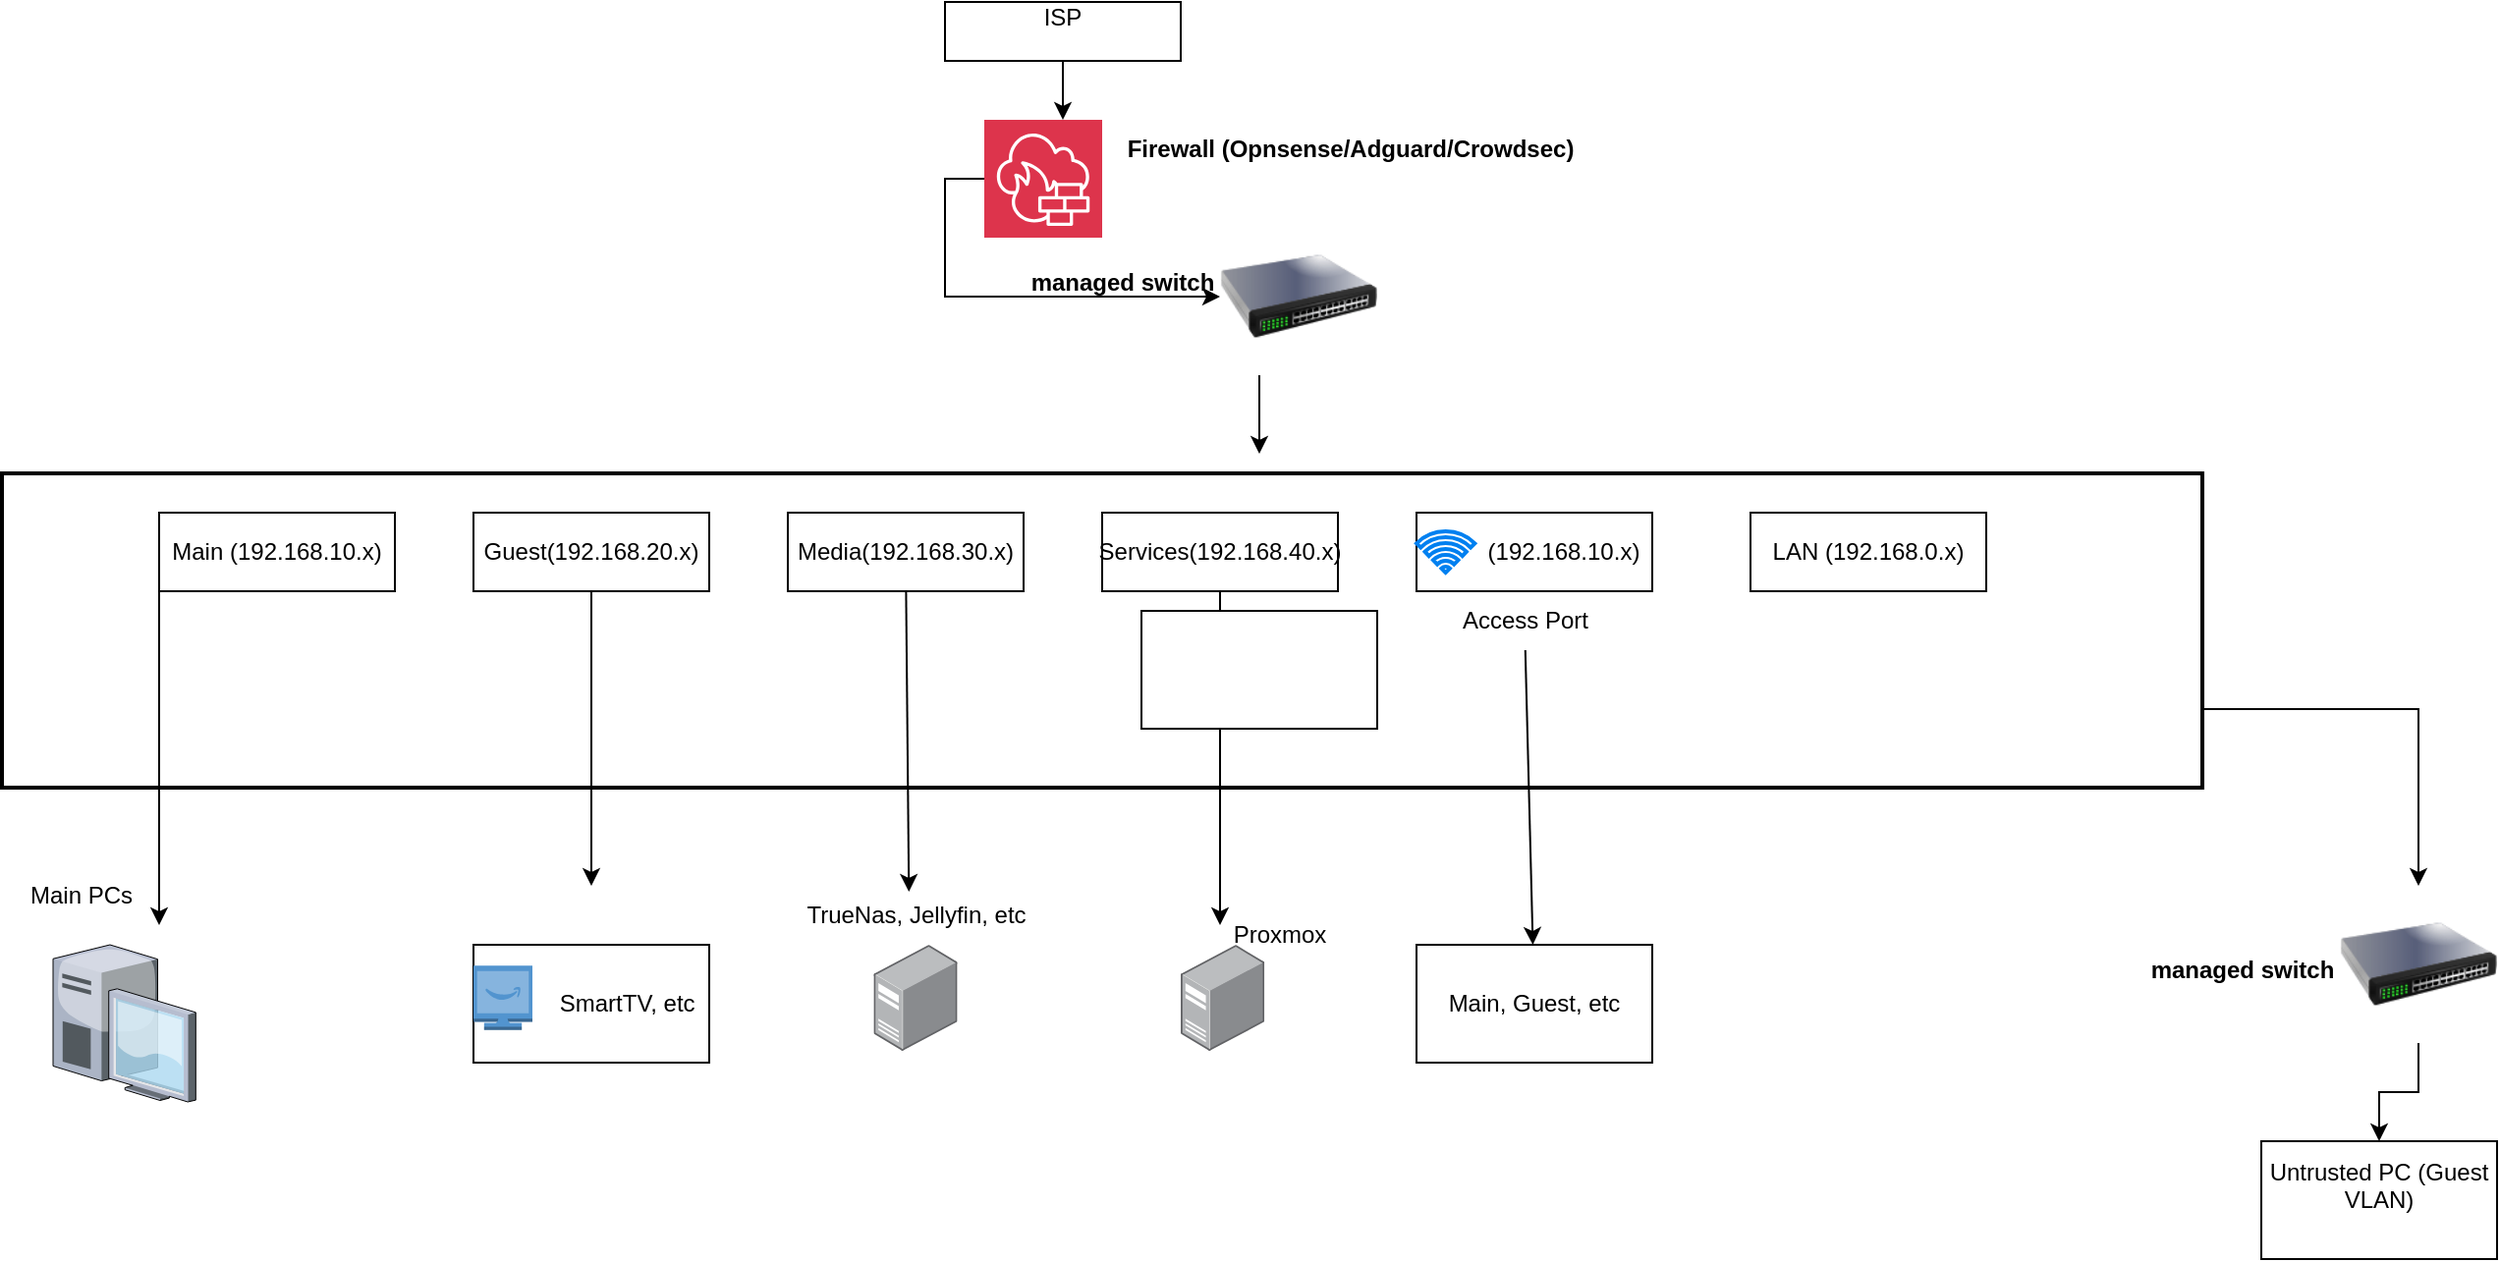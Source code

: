 <mxfile version="28.2.5">
  <diagram id="qqKv0UP5uByo0Ance7vg" name="Page-1">
    <mxGraphModel dx="520" dy="822" grid="1" gridSize="10" guides="1" tooltips="1" connect="1" arrows="1" fold="1" page="1" pageScale="1" pageWidth="850" pageHeight="1100" math="0" shadow="0">
      <root>
        <mxCell id="0" />
        <mxCell id="1" parent="0" />
        <mxCell id="-65zDyDgSy4Fo75W2pO9-124" style="edgeStyle=orthogonalEdgeStyle;rounded=0;orthogonalLoop=1;jettySize=auto;html=1;exitX=1;exitY=0.75;exitDx=0;exitDy=0;" edge="1" parent="1" source="2" target="-65zDyDgSy4Fo75W2pO9-99">
          <mxGeometry relative="1" as="geometry" />
        </mxCell>
        <mxCell id="2" value="" style="whiteSpace=wrap;strokeWidth=2;" parent="1" vertex="1">
          <mxGeometry x="1160" y="240" width="1120" height="160" as="geometry" />
        </mxCell>
        <mxCell id="-65zDyDgSy4Fo75W2pO9-71" value="" style="edgeStyle=orthogonalEdgeStyle;rounded=0;orthogonalLoop=1;jettySize=auto;html=1;" edge="1" parent="1" source="-65zDyDgSy4Fo75W2pO9-63">
          <mxGeometry relative="1" as="geometry">
            <mxPoint x="1700" y="60" as="targetPoint" />
          </mxGeometry>
        </mxCell>
        <mxCell id="-65zDyDgSy4Fo75W2pO9-63" value="&lt;div style=&quot;&quot;&gt;&lt;span style=&quot;background-color: transparent; color: light-dark(rgb(0, 0, 0), rgb(255, 255, 255));&quot;&gt;ISP&lt;/span&gt;&lt;/div&gt;&lt;div style=&quot;&quot;&gt;&lt;br&gt;&lt;/div&gt;" style="rounded=0;whiteSpace=wrap;html=1;align=center;" vertex="1" parent="1">
          <mxGeometry x="1640" width="120" height="30" as="geometry" />
        </mxCell>
        <mxCell id="-65zDyDgSy4Fo75W2pO9-66" value="&lt;b&gt;Firewall (Opnsense/Adguard/Crowdsec)&lt;/b&gt;" style="text;html=1;align=center;verticalAlign=middle;resizable=0;points=[];autosize=1;strokeColor=none;fillColor=none;" vertex="1" parent="1">
          <mxGeometry x="1721.3" y="60" width="250" height="30" as="geometry" />
        </mxCell>
        <mxCell id="-65zDyDgSy4Fo75W2pO9-80" style="edgeStyle=orthogonalEdgeStyle;rounded=0;orthogonalLoop=1;jettySize=auto;html=1;exitX=0;exitY=0.5;exitDx=0;exitDy=0;exitPerimeter=0;" edge="1" parent="1" source="-65zDyDgSy4Fo75W2pO9-73" target="-65zDyDgSy4Fo75W2pO9-74">
          <mxGeometry relative="1" as="geometry" />
        </mxCell>
        <mxCell id="-65zDyDgSy4Fo75W2pO9-73" value="" style="sketch=0;points=[[0,0,0],[0.25,0,0],[0.5,0,0],[0.75,0,0],[1,0,0],[0,1,0],[0.25,1,0],[0.5,1,0],[0.75,1,0],[1,1,0],[0,0.25,0],[0,0.5,0],[0,0.75,0],[1,0.25,0],[1,0.5,0],[1,0.75,0]];outlineConnect=0;fontColor=#232F3E;fillColor=#DD344C;strokeColor=#ffffff;dashed=0;verticalLabelPosition=bottom;verticalAlign=top;align=center;html=1;fontSize=12;fontStyle=0;aspect=fixed;shape=mxgraph.aws4.resourceIcon;resIcon=mxgraph.aws4.network_firewall;" vertex="1" parent="1">
          <mxGeometry x="1660" y="60" width="60" height="60" as="geometry" />
        </mxCell>
        <mxCell id="-65zDyDgSy4Fo75W2pO9-98" style="edgeStyle=none;rounded=0;orthogonalLoop=1;jettySize=auto;html=1;exitX=0.25;exitY=1;exitDx=0;exitDy=0;" edge="1" parent="1" source="-65zDyDgSy4Fo75W2pO9-74">
          <mxGeometry relative="1" as="geometry">
            <mxPoint x="1800" y="230" as="targetPoint" />
          </mxGeometry>
        </mxCell>
        <mxCell id="-65zDyDgSy4Fo75W2pO9-74" value="" style="image;html=1;image=img/lib/clip_art/networking/Switch_128x128.png" vertex="1" parent="1">
          <mxGeometry x="1780" y="110" width="80" height="80" as="geometry" />
        </mxCell>
        <mxCell id="-65zDyDgSy4Fo75W2pO9-81" value="&lt;b&gt;managed switch&lt;/b&gt;&lt;div&gt;&lt;br&gt;&lt;/div&gt;" style="text;html=1;align=center;verticalAlign=middle;resizable=0;points=[];autosize=1;strokeColor=none;fillColor=none;" vertex="1" parent="1">
          <mxGeometry x="1670" y="130" width="120" height="40" as="geometry" />
        </mxCell>
        <mxCell id="-65zDyDgSy4Fo75W2pO9-135" style="edgeStyle=none;rounded=0;orthogonalLoop=1;jettySize=auto;html=1;exitX=0;exitY=1;exitDx=0;exitDy=0;" edge="1" parent="1" source="-65zDyDgSy4Fo75W2pO9-83">
          <mxGeometry relative="1" as="geometry">
            <mxPoint x="1240" y="470" as="targetPoint" />
          </mxGeometry>
        </mxCell>
        <mxCell id="-65zDyDgSy4Fo75W2pO9-83" value="Main (192.168.10.x)" style="rounded=0;whiteSpace=wrap;html=1;" vertex="1" parent="1">
          <mxGeometry x="1240" y="260" width="120" height="40" as="geometry" />
        </mxCell>
        <mxCell id="-65zDyDgSy4Fo75W2pO9-111" style="edgeStyle=none;rounded=0;orthogonalLoop=1;jettySize=auto;html=1;" edge="1" parent="1" source="-65zDyDgSy4Fo75W2pO9-85">
          <mxGeometry relative="1" as="geometry">
            <mxPoint x="1460" y="450" as="targetPoint" />
          </mxGeometry>
        </mxCell>
        <mxCell id="-65zDyDgSy4Fo75W2pO9-85" value="Guest(192.168.20.x)" style="rounded=0;whiteSpace=wrap;html=1;" vertex="1" parent="1">
          <mxGeometry x="1400" y="260" width="120" height="40" as="geometry" />
        </mxCell>
        <mxCell id="-65zDyDgSy4Fo75W2pO9-86" value="Media(192.168.30.x)" style="rounded=0;whiteSpace=wrap;html=1;" vertex="1" parent="1">
          <mxGeometry x="1560" y="260" width="120" height="40" as="geometry" />
        </mxCell>
        <mxCell id="-65zDyDgSy4Fo75W2pO9-113" style="edgeStyle=none;rounded=0;orthogonalLoop=1;jettySize=auto;html=1;" edge="1" parent="1" source="-65zDyDgSy4Fo75W2pO9-87">
          <mxGeometry relative="1" as="geometry">
            <mxPoint x="1780" y="470" as="targetPoint" />
          </mxGeometry>
        </mxCell>
        <mxCell id="-65zDyDgSy4Fo75W2pO9-87" value="Services(192.168.40.x)" style="rounded=0;whiteSpace=wrap;html=1;" vertex="1" parent="1">
          <mxGeometry x="1720" y="260" width="120" height="40" as="geometry" />
        </mxCell>
        <mxCell id="-65zDyDgSy4Fo75W2pO9-88" value="&amp;nbsp; &amp;nbsp; &amp;nbsp; &amp;nbsp; &amp;nbsp;(192.168.10.x)" style="rounded=0;whiteSpace=wrap;html=1;" vertex="1" parent="1">
          <mxGeometry x="1880" y="260" width="120" height="40" as="geometry" />
        </mxCell>
        <mxCell id="-65zDyDgSy4Fo75W2pO9-89" value="" style="html=1;verticalLabelPosition=bottom;align=center;labelBackgroundColor=#ffffff;verticalAlign=top;strokeWidth=2;strokeColor=#0080F0;shadow=0;dashed=0;shape=mxgraph.ios7.icons.wifi;pointerEvents=1" vertex="1" parent="1">
          <mxGeometry x="1880" y="269.5" width="29.7" height="21" as="geometry" />
        </mxCell>
        <mxCell id="-65zDyDgSy4Fo75W2pO9-91" value="LAN (192.168.0.x)" style="rounded=0;whiteSpace=wrap;html=1;" vertex="1" parent="1">
          <mxGeometry x="2050" y="260" width="120" height="40" as="geometry" />
        </mxCell>
        <mxCell id="-65zDyDgSy4Fo75W2pO9-128" value="" style="edgeStyle=orthogonalEdgeStyle;rounded=0;orthogonalLoop=1;jettySize=auto;html=1;" edge="1" parent="1" source="-65zDyDgSy4Fo75W2pO9-99" target="-65zDyDgSy4Fo75W2pO9-125">
          <mxGeometry relative="1" as="geometry" />
        </mxCell>
        <mxCell id="-65zDyDgSy4Fo75W2pO9-99" value="" style="image;html=1;image=img/lib/clip_art/networking/Switch_128x128.png" vertex="1" parent="1">
          <mxGeometry x="2350" y="450" width="80" height="80" as="geometry" />
        </mxCell>
        <mxCell id="-65zDyDgSy4Fo75W2pO9-100" value="&lt;b&gt;managed switch&lt;/b&gt;&lt;div&gt;&lt;br&gt;&lt;/div&gt;" style="text;html=1;align=center;verticalAlign=middle;resizable=0;points=[];autosize=1;strokeColor=none;fillColor=none;" vertex="1" parent="1">
          <mxGeometry x="2240" y="480" width="120" height="40" as="geometry" />
        </mxCell>
        <mxCell id="-65zDyDgSy4Fo75W2pO9-117" style="edgeStyle=none;rounded=0;orthogonalLoop=1;jettySize=auto;html=1;" edge="1" parent="1" source="-65zDyDgSy4Fo75W2pO9-105" target="-65zDyDgSy4Fo75W2pO9-118">
          <mxGeometry relative="1" as="geometry">
            <mxPoint x="1935" y="450" as="targetPoint" />
          </mxGeometry>
        </mxCell>
        <mxCell id="-65zDyDgSy4Fo75W2pO9-105" value="Access Port" style="text;html=1;align=center;verticalAlign=middle;resizable=0;points=[];autosize=1;strokeColor=none;fillColor=none;" vertex="1" parent="1">
          <mxGeometry x="1890" y="300" width="90" height="30" as="geometry" />
        </mxCell>
        <mxCell id="-65zDyDgSy4Fo75W2pO9-106" value="" style="verticalLabelPosition=bottom;sketch=0;aspect=fixed;html=1;verticalAlign=top;strokeColor=none;align=center;outlineConnect=0;shape=mxgraph.citrix.desktop;" vertex="1" parent="1">
          <mxGeometry x="1186" y="480" width="72.65" height="80" as="geometry" />
        </mxCell>
        <mxCell id="-65zDyDgSy4Fo75W2pO9-112" value="&amp;nbsp; &amp;nbsp; &amp;nbsp; &amp;nbsp; &amp;nbsp; &amp;nbsp;SmartTV, etc" style="rounded=0;whiteSpace=wrap;html=1;" vertex="1" parent="1">
          <mxGeometry x="1400" y="480" width="120" height="60" as="geometry" />
        </mxCell>
        <mxCell id="-65zDyDgSy4Fo75W2pO9-114" value="" style="image;points=[];aspect=fixed;html=1;align=center;shadow=0;dashed=0;image=img/lib/allied_telesis/computer_and_terminals/Server_Desktop.svg;" vertex="1" parent="1">
          <mxGeometry x="1760" y="480" width="42.6" height="54" as="geometry" />
        </mxCell>
        <mxCell id="-65zDyDgSy4Fo75W2pO9-115" value="Proxmox" style="text;html=1;align=center;verticalAlign=middle;resizable=0;points=[];autosize=1;strokeColor=none;fillColor=none;" vertex="1" parent="1">
          <mxGeometry x="1775" y="460" width="70" height="30" as="geometry" />
        </mxCell>
        <mxCell id="-65zDyDgSy4Fo75W2pO9-118" value="Main, Guest, etc" style="rounded=0;whiteSpace=wrap;html=1;" vertex="1" parent="1">
          <mxGeometry x="1880" y="480" width="120" height="60" as="geometry" />
        </mxCell>
        <mxCell id="-65zDyDgSy4Fo75W2pO9-125" value="Untrusted PC (Guest VLAN)&lt;div&gt;&lt;br&gt;&lt;/div&gt;" style="rounded=0;whiteSpace=wrap;html=1;" vertex="1" parent="1">
          <mxGeometry x="2310" y="580" width="120" height="60" as="geometry" />
        </mxCell>
        <mxCell id="-65zDyDgSy4Fo75W2pO9-129" value="" style="outlineConnect=0;dashed=0;verticalLabelPosition=bottom;verticalAlign=top;align=center;html=1;shape=mxgraph.aws3.fire_tv;fillColor=#5294CF;gradientColor=none;" vertex="1" parent="1">
          <mxGeometry x="1400" y="490.62" width="30" height="32.75" as="geometry" />
        </mxCell>
        <mxCell id="-65zDyDgSy4Fo75W2pO9-130" value="" style="image;points=[];aspect=fixed;html=1;align=center;shadow=0;dashed=0;image=img/lib/allied_telesis/computer_and_terminals/Server_Desktop.svg;" vertex="1" parent="1">
          <mxGeometry x="1603.7" y="480" width="42.6" height="54" as="geometry" />
        </mxCell>
        <mxCell id="-65zDyDgSy4Fo75W2pO9-131" value="" style="rounded=0;whiteSpace=wrap;html=1;" vertex="1" parent="1">
          <mxGeometry x="1740" y="310" width="120" height="60" as="geometry" />
        </mxCell>
        <mxCell id="-65zDyDgSy4Fo75W2pO9-132" value="TrueNas, Jellyfin, etc" style="text;html=1;align=center;verticalAlign=middle;resizable=0;points=[];autosize=1;strokeColor=none;fillColor=none;" vertex="1" parent="1">
          <mxGeometry x="1555" y="450" width="140" height="30" as="geometry" />
        </mxCell>
        <mxCell id="-65zDyDgSy4Fo75W2pO9-133" style="edgeStyle=none;rounded=0;orthogonalLoop=1;jettySize=auto;html=1;entryX=0.476;entryY=0.1;entryDx=0;entryDy=0;entryPerimeter=0;" edge="1" parent="1" source="-65zDyDgSy4Fo75W2pO9-86" target="-65zDyDgSy4Fo75W2pO9-132">
          <mxGeometry relative="1" as="geometry" />
        </mxCell>
        <mxCell id="-65zDyDgSy4Fo75W2pO9-136" value="Main PCs" style="text;html=1;align=center;verticalAlign=middle;resizable=0;points=[];autosize=1;strokeColor=none;fillColor=none;" vertex="1" parent="1">
          <mxGeometry x="1160" y="440" width="80" height="30" as="geometry" />
        </mxCell>
      </root>
    </mxGraphModel>
  </diagram>
</mxfile>
